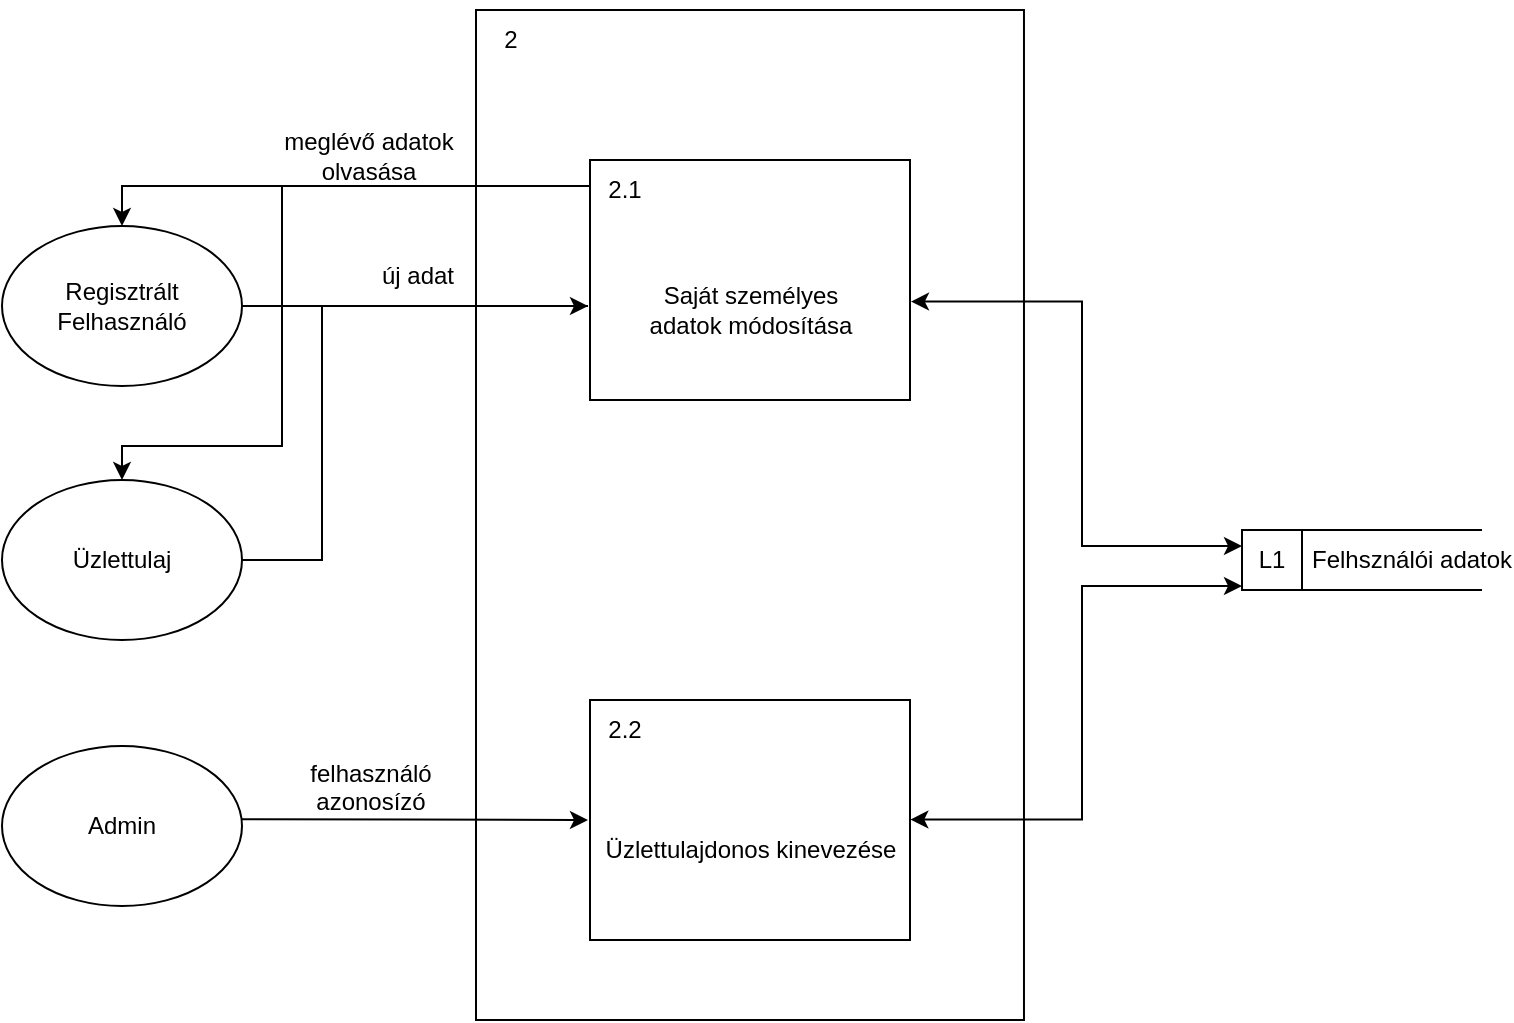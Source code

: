 <mxfile version="20.8.20" type="device"><diagram name="Page-1" id="E2Cxj_QSD6U9ifqRgAKj"><mxGraphModel dx="780" dy="1203" grid="1" gridSize="10" guides="1" tooltips="1" connect="1" arrows="1" fold="1" page="1" pageScale="1" pageWidth="827" pageHeight="1169" math="0" shadow="0"><root><mxCell id="0"/><mxCell id="1" parent="0"/><mxCell id="fdOmFBHX-idOKBcixgKo-31" value="" style="html=1;dashed=0;whitespace=wrap;shape=mxgraph.dfd.process;align=center;container=1;collapsible=0;spacingTop=30;" parent="1" vertex="1"><mxGeometry x="277" y="332" width="273.99" height="505" as="geometry"/></mxCell><mxCell id="fdOmFBHX-idOKBcixgKo-32" value="2" style="text;html=1;strokeColor=none;fillColor=none;align=center;verticalAlign=middle;whiteSpace=wrap;rounded=0;movable=0;resizable=0;rotatable=0;cloneable=0;deletable=0;connectable=0;allowArrows=0;pointerEvents=1;" parent="fdOmFBHX-idOKBcixgKo-31" vertex="1"><mxGeometry width="35" height="30" as="geometry"/></mxCell><mxCell id="fdOmFBHX-idOKBcixgKo-33" value="" style="text;html=1;strokeColor=none;fillColor=none;align=left;verticalAlign=middle;whiteSpace=wrap;rounded=0;movable=0;resizable=0;connectable=0;allowArrows=0;rotatable=0;cloneable=0;deletable=0;spacingLeft=6;autosize=1;resizeWidth=0;" parent="fdOmFBHX-idOKBcixgKo-31" vertex="1"><mxGeometry x="35" y="-5" width="50" height="40" as="geometry"/></mxCell><mxCell id="fdOmFBHX-idOKBcixgKo-50" value="Saját személyes&lt;br&gt;adatok módosítása" style="html=1;dashed=0;whitespace=wrap;shape=mxgraph.dfd.process2;align=center;container=1;collapsible=0;spacingTop=30;movable=1;resizable=1;rotatable=1;deletable=1;editable=1;locked=0;connectable=1;" parent="fdOmFBHX-idOKBcixgKo-31" vertex="1"><mxGeometry x="57" y="75" width="160" height="120" as="geometry"/></mxCell><mxCell id="fdOmFBHX-idOKBcixgKo-51" value="2.1" style="text;html=1;strokeColor=none;fillColor=none;align=center;verticalAlign=middle;whiteSpace=wrap;rounded=0;connectable=0;allowArrows=0;editable=1;movable=0;resizable=0;rotatable=0;deletable=0;locked=0;cloneable=0;" parent="fdOmFBHX-idOKBcixgKo-50" vertex="1"><mxGeometry width="35" height="30" as="geometry"/></mxCell><mxCell id="fdOmFBHX-idOKBcixgKo-52" value="" style="text;strokeColor=none;fillColor=none;align=left;verticalAlign=middle;whiteSpace=wrap;rounded=0;autosize=1;connectable=0;allowArrows=0;movable=0;resizable=0;rotatable=0;deletable=0;cloneable=0;spacingLeft=6;fontStyle=0;html=1;" parent="fdOmFBHX-idOKBcixgKo-50" vertex="1"><mxGeometry x="35" y="-5" width="50" height="40" as="geometry"/></mxCell><mxCell id="fdOmFBHX-idOKBcixgKo-58" value="Üzlettulajdonos kinevezése" style="html=1;dashed=0;whitespace=wrap;shape=mxgraph.dfd.process2;align=center;container=1;collapsible=0;spacingTop=30;movable=1;resizable=1;rotatable=1;deletable=1;editable=1;locked=0;connectable=1;" parent="fdOmFBHX-idOKBcixgKo-31" vertex="1"><mxGeometry x="57" y="345" width="160" height="120" as="geometry"/></mxCell><mxCell id="fdOmFBHX-idOKBcixgKo-59" value="2.2" style="text;html=1;strokeColor=none;fillColor=none;align=center;verticalAlign=middle;whiteSpace=wrap;rounded=0;connectable=0;allowArrows=0;editable=1;movable=0;resizable=0;rotatable=0;deletable=0;locked=0;cloneable=0;" parent="fdOmFBHX-idOKBcixgKo-58" vertex="1"><mxGeometry width="35" height="30" as="geometry"/></mxCell><mxCell id="fdOmFBHX-idOKBcixgKo-60" value="" style="text;strokeColor=none;fillColor=none;align=left;verticalAlign=middle;whiteSpace=wrap;rounded=0;autosize=1;connectable=0;allowArrows=0;movable=0;resizable=0;rotatable=0;deletable=0;cloneable=0;spacingLeft=6;fontStyle=0;html=1;" parent="fdOmFBHX-idOKBcixgKo-58" vertex="1"><mxGeometry x="35" y="-5" width="50" height="40" as="geometry"/></mxCell><mxCell id="fdOmFBHX-idOKBcixgKo-18" value="Felhsználói adatok" style="html=1;dashed=0;whitespace=wrap;shape=mxgraph.dfd.dataStoreID;align=left;spacingLeft=33;container=1;collapsible=0;autosize=0;" parent="1" vertex="1"><mxGeometry x="660" y="592" width="120" height="30" as="geometry"/></mxCell><mxCell id="fdOmFBHX-idOKBcixgKo-19" value="L1" style="text;html=1;strokeColor=none;fillColor=none;align=center;verticalAlign=middle;whiteSpace=wrap;rounded=0;movable=0;resizable=0;rotatable=0;cloneable=0;deletable=0;allowArrows=0;connectable=0;" parent="fdOmFBHX-idOKBcixgKo-18" vertex="1"><mxGeometry width="30" height="30" as="geometry"/></mxCell><mxCell id="fdOmFBHX-idOKBcixgKo-53" style="edgeStyle=orthogonalEdgeStyle;rounded=0;orthogonalLoop=1;jettySize=auto;html=1;exitX=1;exitY=0.5;exitDx=0;exitDy=0;startArrow=none;startFill=0;endArrow=none;endFill=0;" parent="1" source="H-2EsiPox__gSObtLV0p-1" edge="1"><mxGeometry relative="1" as="geometry"><mxPoint x="160" y="477" as="sourcePoint"/><mxPoint x="333" y="480" as="targetPoint"/></mxGeometry></mxCell><mxCell id="fdOmFBHX-idOKBcixgKo-55" style="edgeStyle=orthogonalEdgeStyle;rounded=0;orthogonalLoop=1;jettySize=auto;html=1;startArrow=none;startFill=0;movable=1;resizable=1;rotatable=1;deletable=1;editable=1;locked=0;connectable=1;entryX=-0.006;entryY=0.616;entryDx=0;entryDy=0;entryPerimeter=0;" parent="1" edge="1" target="fdOmFBHX-idOKBcixgKo-50"><mxGeometry relative="1" as="geometry"><mxPoint x="160" y="607" as="sourcePoint"/><mxPoint x="333" y="477" as="targetPoint"/><Array as="points"><mxPoint x="200" y="607"/><mxPoint x="200" y="480"/><mxPoint x="333" y="480"/></Array></mxGeometry></mxCell><mxCell id="fdOmFBHX-idOKBcixgKo-57" value="új adat" style="text;html=1;strokeColor=none;fillColor=none;align=center;verticalAlign=middle;whiteSpace=wrap;rounded=0;" parent="1" vertex="1"><mxGeometry x="214.5" y="450" width="65.5" height="30" as="geometry"/></mxCell><mxCell id="fdOmFBHX-idOKBcixgKo-61" style="edgeStyle=orthogonalEdgeStyle;rounded=0;orthogonalLoop=1;jettySize=auto;html=1;exitX=1;exitY=0.5;exitDx=0;exitDy=0;startArrow=none;startFill=0;movable=1;resizable=1;rotatable=1;deletable=1;editable=1;locked=0;connectable=1;" parent="1" edge="1"><mxGeometry relative="1" as="geometry"><mxPoint x="160" y="736.66" as="sourcePoint"/><mxPoint x="333" y="737" as="targetPoint"/><Array as="points"><mxPoint x="245" y="737"/><mxPoint x="330" y="737"/></Array></mxGeometry></mxCell><mxCell id="fdOmFBHX-idOKBcixgKo-63" style="edgeStyle=orthogonalEdgeStyle;rounded=0;orthogonalLoop=1;jettySize=auto;html=1;startArrow=classic;startFill=1;movable=1;resizable=1;rotatable=1;deletable=1;editable=1;locked=0;connectable=1;exitX=1.003;exitY=0.59;exitDx=0;exitDy=0;exitPerimeter=0;entryX=0;entryY=0.267;entryDx=0;entryDy=0;entryPerimeter=0;" parent="1" source="fdOmFBHX-idOKBcixgKo-50" edge="1" target="fdOmFBHX-idOKBcixgKo-18"><mxGeometry relative="1" as="geometry"><mxPoint x="580" y="480" as="sourcePoint"/><mxPoint x="650" y="600" as="targetPoint"/><Array as="points"><mxPoint x="580" y="478"/><mxPoint x="580" y="600"/></Array></mxGeometry></mxCell><mxCell id="fdOmFBHX-idOKBcixgKo-64" style="edgeStyle=orthogonalEdgeStyle;rounded=0;orthogonalLoop=1;jettySize=auto;html=1;startArrow=classic;startFill=1;movable=1;resizable=1;rotatable=1;deletable=1;editable=1;locked=0;connectable=1;exitX=1.001;exitY=0.498;exitDx=0;exitDy=0;exitPerimeter=0;" parent="1" source="fdOmFBHX-idOKBcixgKo-58" edge="1"><mxGeometry relative="1" as="geometry"><mxPoint x="590" y="740" as="sourcePoint"/><mxPoint x="660" y="620" as="targetPoint"/><Array as="points"><mxPoint x="580" y="737"/><mxPoint x="580" y="620"/><mxPoint x="660" y="620"/></Array></mxGeometry></mxCell><mxCell id="H-2EsiPox__gSObtLV0p-1" value="Regisztrált&lt;br&gt;Felhasználó" style="ellipse;whiteSpace=wrap;html=1;" vertex="1" parent="1"><mxGeometry x="40" y="440" width="120" height="80" as="geometry"/></mxCell><mxCell id="H-2EsiPox__gSObtLV0p-2" value="Üzlettulaj" style="ellipse;whiteSpace=wrap;html=1;" vertex="1" parent="1"><mxGeometry x="40" y="567" width="120" height="80" as="geometry"/></mxCell><mxCell id="H-2EsiPox__gSObtLV0p-3" value="Admin" style="ellipse;whiteSpace=wrap;html=1;" vertex="1" parent="1"><mxGeometry x="40" y="700" width="120" height="80" as="geometry"/></mxCell><mxCell id="H-2EsiPox__gSObtLV0p-5" value="" style="endArrow=classic;html=1;rounded=0;entryX=0.5;entryY=0;entryDx=0;entryDy=0;" edge="1" parent="1" target="H-2EsiPox__gSObtLV0p-1"><mxGeometry width="50" height="50" relative="1" as="geometry"><mxPoint x="334" y="420" as="sourcePoint"/><mxPoint x="160" y="420" as="targetPoint"/><Array as="points"><mxPoint x="100" y="420"/></Array></mxGeometry></mxCell><mxCell id="H-2EsiPox__gSObtLV0p-8" value="" style="endArrow=classic;html=1;rounded=0;entryX=0.5;entryY=0;entryDx=0;entryDy=0;" edge="1" parent="1" target="H-2EsiPox__gSObtLV0p-2"><mxGeometry width="50" height="50" relative="1" as="geometry"><mxPoint x="334" y="420" as="sourcePoint"/><mxPoint x="160" y="420" as="targetPoint"/><Array as="points"><mxPoint x="180" y="420"/><mxPoint x="180" y="550"/><mxPoint x="100" y="550"/></Array></mxGeometry></mxCell><mxCell id="H-2EsiPox__gSObtLV0p-9" value="meglévő adatok olvasása" style="text;html=1;strokeColor=none;fillColor=none;align=center;verticalAlign=middle;whiteSpace=wrap;rounded=0;" vertex="1" parent="1"><mxGeometry x="165.5" y="390" width="114.5" height="30" as="geometry"/></mxCell><mxCell id="H-2EsiPox__gSObtLV0p-13" value="&lt;div style=&quot;text-align: center;&quot;&gt;&lt;span style=&quot;background-color: initial;&quot;&gt;felhasználó azonosízó&lt;/span&gt;&lt;/div&gt;" style="text;whiteSpace=wrap;html=1;" vertex="1" parent="1"><mxGeometry x="175.5" y="700" width="94.5" height="40" as="geometry"/></mxCell></root></mxGraphModel></diagram></mxfile>